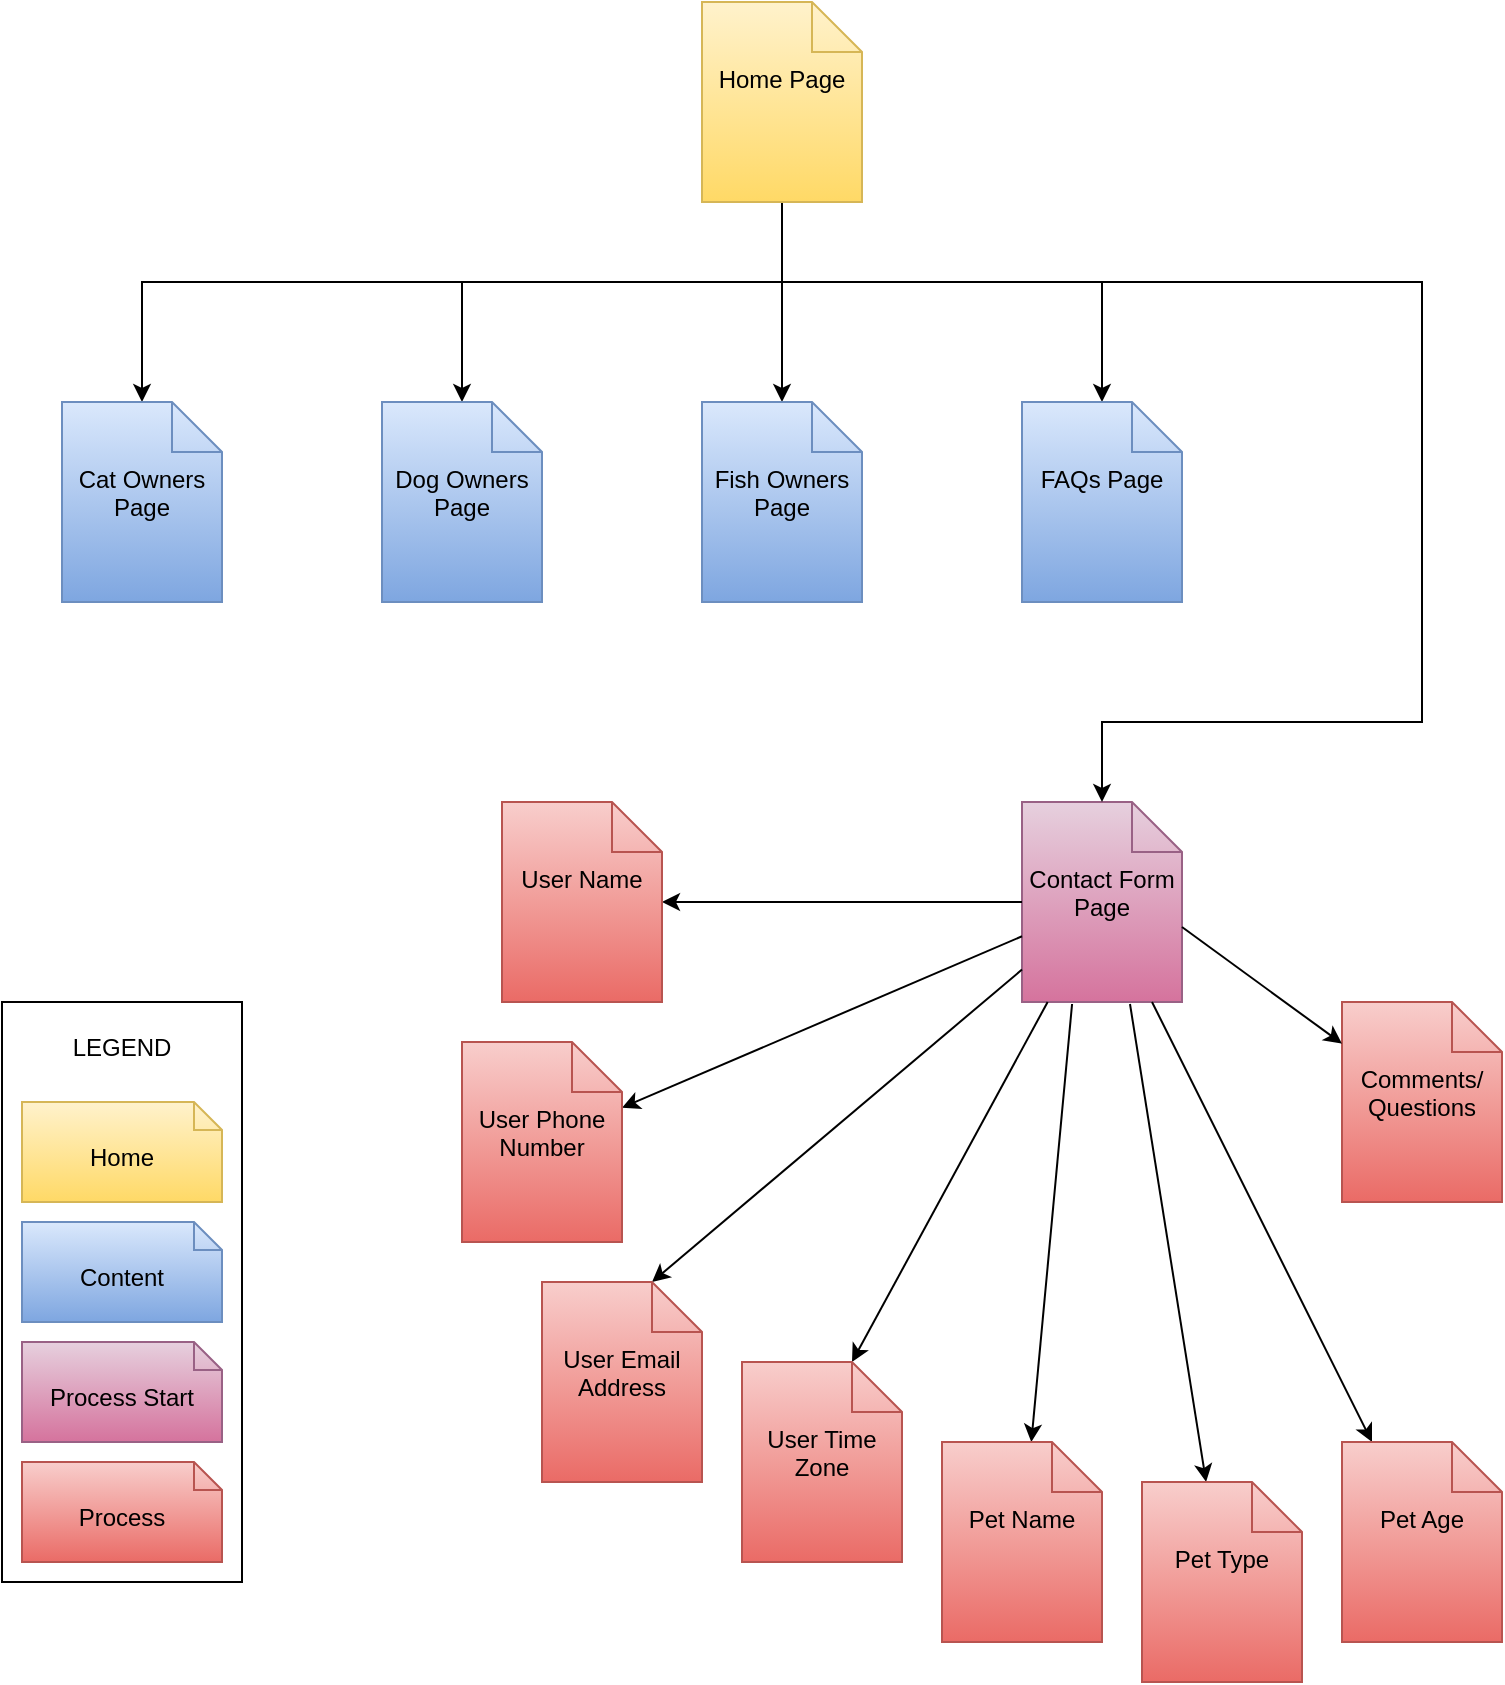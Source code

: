 <mxfile version="24.0.1" type="github">
  <diagram name="Page-1" id="z_wtiDczIMmnqcZvkEKk">
    <mxGraphModel dx="1687" dy="967" grid="1" gridSize="10" guides="1" tooltips="1" connect="1" arrows="1" fold="1" page="0" pageScale="1" pageWidth="850" pageHeight="1100" math="0" shadow="0">
      <root>
        <mxCell id="0" />
        <mxCell id="1" parent="0" />
        <mxCell id="S-SMaSlyM_VSbw7I8eMC-1" style="edgeStyle=orthogonalEdgeStyle;rounded=0;orthogonalLoop=1;jettySize=auto;html=1;exitX=0.5;exitY=1;exitDx=0;exitDy=0;exitPerimeter=0;endArrow=none;endFill=0;" parent="1" source="S-SMaSlyM_VSbw7I8eMC-2" edge="1">
          <mxGeometry relative="1" as="geometry">
            <mxPoint x="480" y="180" as="targetPoint" />
          </mxGeometry>
        </mxCell>
        <mxCell id="S-SMaSlyM_VSbw7I8eMC-2" value="&lt;font color=&quot;#000000&quot;&gt;Home Page&lt;/font&gt;" style="shape=note2;boundedLbl=1;whiteSpace=wrap;html=1;size=25;verticalAlign=top;align=center;fillColor=#fff2cc;strokeColor=#d6b656;gradientColor=#ffd966;" parent="1" vertex="1">
          <mxGeometry x="440" y="40" width="80" height="100" as="geometry" />
        </mxCell>
        <mxCell id="S-SMaSlyM_VSbw7I8eMC-3" style="edgeStyle=orthogonalEdgeStyle;rounded=0;orthogonalLoop=1;jettySize=auto;html=1;endArrow=none;endFill=0;startArrow=classic;startFill=1;" parent="1" source="S-SMaSlyM_VSbw7I8eMC-4" edge="1">
          <mxGeometry relative="1" as="geometry">
            <mxPoint x="400" y="180" as="targetPoint" />
            <Array as="points">
              <mxPoint x="160" y="180" />
            </Array>
          </mxGeometry>
        </mxCell>
        <mxCell id="S-SMaSlyM_VSbw7I8eMC-4" value="&lt;div&gt;&lt;font color=&quot;#000000&quot;&gt;Cat Owners Page&lt;/font&gt;&lt;/div&gt;" style="shape=note2;boundedLbl=1;whiteSpace=wrap;html=1;size=25;verticalAlign=top;align=center;gradientColor=#7ea6e0;fillColor=#dae8fc;strokeColor=#6c8ebf;" parent="1" vertex="1">
          <mxGeometry x="120" y="240" width="80" height="100" as="geometry" />
        </mxCell>
        <mxCell id="S-SMaSlyM_VSbw7I8eMC-5" style="edgeStyle=orthogonalEdgeStyle;rounded=0;orthogonalLoop=1;jettySize=auto;html=1;endArrow=none;endFill=0;startArrow=classic;startFill=1;" parent="1" source="S-SMaSlyM_VSbw7I8eMC-6" edge="1">
          <mxGeometry relative="1" as="geometry">
            <mxPoint x="400" y="180" as="targetPoint" />
            <Array as="points">
              <mxPoint x="320" y="180" />
            </Array>
          </mxGeometry>
        </mxCell>
        <mxCell id="S-SMaSlyM_VSbw7I8eMC-6" value="&lt;font color=&quot;#000000&quot;&gt;Dog Owners Page&lt;/font&gt;" style="shape=note2;boundedLbl=1;whiteSpace=wrap;html=1;size=25;verticalAlign=top;align=center;gradientColor=#7ea6e0;fillColor=#dae8fc;strokeColor=#6c8ebf;" parent="1" vertex="1">
          <mxGeometry x="280" y="240" width="80" height="100" as="geometry" />
        </mxCell>
        <mxCell id="S-SMaSlyM_VSbw7I8eMC-7" style="edgeStyle=orthogonalEdgeStyle;rounded=0;orthogonalLoop=1;jettySize=auto;html=1;endArrow=none;endFill=0;startArrow=classic;startFill=1;" parent="1" source="S-SMaSlyM_VSbw7I8eMC-8" edge="1">
          <mxGeometry relative="1" as="geometry">
            <mxPoint x="400" y="180" as="targetPoint" />
            <Array as="points">
              <mxPoint x="640" y="180" />
            </Array>
          </mxGeometry>
        </mxCell>
        <mxCell id="S-SMaSlyM_VSbw7I8eMC-8" value="&lt;font color=&quot;#000000&quot;&gt;FAQs Page&lt;/font&gt;" style="shape=note2;boundedLbl=1;whiteSpace=wrap;html=1;size=25;verticalAlign=top;align=center;gradientColor=#7ea6e0;fillColor=#dae8fc;strokeColor=#6c8ebf;" parent="1" vertex="1">
          <mxGeometry x="600" y="240" width="80" height="100" as="geometry" />
        </mxCell>
        <mxCell id="S-SMaSlyM_VSbw7I8eMC-9" style="edgeStyle=orthogonalEdgeStyle;rounded=0;orthogonalLoop=1;jettySize=auto;html=1;startArrow=classic;startFill=1;endArrow=none;endFill=0;" parent="1" source="S-SMaSlyM_VSbw7I8eMC-10" edge="1">
          <mxGeometry relative="1" as="geometry">
            <mxPoint x="480" y="180" as="targetPoint" />
          </mxGeometry>
        </mxCell>
        <mxCell id="S-SMaSlyM_VSbw7I8eMC-10" value="&lt;font color=&quot;#000000&quot;&gt;Fish Owners Page&lt;/font&gt;" style="shape=note2;boundedLbl=1;whiteSpace=wrap;html=1;size=25;verticalAlign=top;align=center;gradientColor=#7ea6e0;fillColor=#dae8fc;strokeColor=#6c8ebf;" parent="1" vertex="1">
          <mxGeometry x="440" y="240" width="80" height="100" as="geometry" />
        </mxCell>
        <mxCell id="S-SMaSlyM_VSbw7I8eMC-12" value="&lt;font color=&quot;#000000&quot;&gt;Contact Form Page&lt;/font&gt;" style="shape=note2;boundedLbl=1;whiteSpace=wrap;html=1;size=25;verticalAlign=top;align=center;gradientColor=#d5739d;fillColor=#e6d0de;strokeColor=#996185;" parent="1" vertex="1">
          <mxGeometry x="600" y="440" width="80" height="100" as="geometry" />
        </mxCell>
        <mxCell id="S-SMaSlyM_VSbw7I8eMC-13" value="LEGEND&lt;br&gt;&lt;br&gt;&lt;br&gt;&lt;br&gt;&lt;br&gt;&lt;br&gt;&lt;br&gt;&lt;br&gt;&lt;br&gt;&lt;br&gt;&lt;br&gt;&lt;br&gt;&lt;br&gt;&lt;br&gt;&lt;br&gt;&lt;br&gt;&lt;br&gt;&lt;br&gt;" style="rounded=0;whiteSpace=wrap;html=1;" parent="1" vertex="1">
          <mxGeometry x="90" y="540" width="120" height="290" as="geometry" />
        </mxCell>
        <mxCell id="S-SMaSlyM_VSbw7I8eMC-14" value="&lt;font color=&quot;#000000&quot;&gt;Content&lt;/font&gt;" style="shape=note2;boundedLbl=1;whiteSpace=wrap;html=1;size=14;verticalAlign=top;align=center;fillColor=#dae8fc;strokeColor=#6c8ebf;gradientColor=#7ea6e0;" parent="1" vertex="1">
          <mxGeometry x="100" y="650" width="100" height="50" as="geometry" />
        </mxCell>
        <mxCell id="S-SMaSlyM_VSbw7I8eMC-15" value="&lt;font color=&quot;#000000&quot;&gt;Process Start&lt;/font&gt;" style="shape=note2;boundedLbl=1;whiteSpace=wrap;html=1;size=14;verticalAlign=top;align=center;fillColor=#e6d0de;strokeColor=#996185;gradientColor=#d5739d;" parent="1" vertex="1">
          <mxGeometry x="100" y="710" width="100" height="50" as="geometry" />
        </mxCell>
        <mxCell id="S-SMaSlyM_VSbw7I8eMC-16" value="&lt;font color=&quot;#000000&quot;&gt;Home&lt;/font&gt;" style="shape=note2;boundedLbl=1;whiteSpace=wrap;html=1;size=14;verticalAlign=top;align=center;fillColor=#fff2cc;strokeColor=#d6b656;gradientColor=#ffd966;" parent="1" vertex="1">
          <mxGeometry x="100" y="590" width="100" height="50" as="geometry" />
        </mxCell>
        <mxCell id="S-SMaSlyM_VSbw7I8eMC-17" value="&lt;font color=&quot;#000000&quot;&gt;Process&lt;br&gt;&lt;/font&gt;" style="shape=note2;boundedLbl=1;whiteSpace=wrap;html=1;size=14;verticalAlign=top;align=center;fillColor=#f8cecc;strokeColor=#b85450;gradientColor=#ea6b66;" parent="1" vertex="1">
          <mxGeometry x="100" y="770" width="100" height="50" as="geometry" />
        </mxCell>
        <mxCell id="S-SMaSlyM_VSbw7I8eMC-18" style="rounded=0;orthogonalLoop=1;jettySize=auto;html=1;startArrow=classic;startFill=1;endArrow=none;endFill=0;" parent="1" source="S-SMaSlyM_VSbw7I8eMC-19" target="S-SMaSlyM_VSbw7I8eMC-12" edge="1">
          <mxGeometry relative="1" as="geometry" />
        </mxCell>
        <mxCell id="S-SMaSlyM_VSbw7I8eMC-19" value="&lt;font color=&quot;#000000&quot;&gt;User Name&lt;br&gt;&lt;/font&gt;" style="shape=note2;boundedLbl=1;whiteSpace=wrap;html=1;size=25;verticalAlign=top;align=center;gradientColor=#ea6b66;fillColor=#f8cecc;strokeColor=#b85450;" parent="1" vertex="1">
          <mxGeometry x="340" y="440" width="80" height="100" as="geometry" />
        </mxCell>
        <mxCell id="S-SMaSlyM_VSbw7I8eMC-20" style="rounded=0;orthogonalLoop=1;jettySize=auto;html=1;startArrow=classic;startFill=1;endArrow=none;endFill=0;" parent="1" source="S-SMaSlyM_VSbw7I8eMC-21" target="S-SMaSlyM_VSbw7I8eMC-12" edge="1">
          <mxGeometry relative="1" as="geometry" />
        </mxCell>
        <mxCell id="S-SMaSlyM_VSbw7I8eMC-21" value="&lt;font color=&quot;#000000&quot;&gt;User Phone Number&lt;br&gt;&lt;/font&gt;" style="shape=note2;boundedLbl=1;whiteSpace=wrap;html=1;size=25;verticalAlign=top;align=center;gradientColor=#ea6b66;fillColor=#f8cecc;strokeColor=#b85450;" parent="1" vertex="1">
          <mxGeometry x="320" y="560" width="80" height="100" as="geometry" />
        </mxCell>
        <mxCell id="S-SMaSlyM_VSbw7I8eMC-22" style="edgeStyle=none;rounded=0;orthogonalLoop=1;jettySize=auto;html=1;startArrow=classic;startFill=1;endArrow=none;endFill=0;exitX=0;exitY=0;exitDx=55;exitDy=0;exitPerimeter=0;" parent="1" source="S-SMaSlyM_VSbw7I8eMC-23" target="S-SMaSlyM_VSbw7I8eMC-12" edge="1">
          <mxGeometry relative="1" as="geometry" />
        </mxCell>
        <mxCell id="S-SMaSlyM_VSbw7I8eMC-23" value="&lt;font color=&quot;#000000&quot;&gt;User Email Address&lt;br&gt;&lt;/font&gt;" style="shape=note2;boundedLbl=1;whiteSpace=wrap;html=1;size=25;verticalAlign=top;align=center;gradientColor=#ea6b66;fillColor=#f8cecc;strokeColor=#b85450;" parent="1" vertex="1">
          <mxGeometry x="360" y="680" width="80" height="100" as="geometry" />
        </mxCell>
        <mxCell id="S-SMaSlyM_VSbw7I8eMC-24" style="edgeStyle=none;rounded=0;orthogonalLoop=1;jettySize=auto;html=1;startArrow=classic;startFill=1;endArrow=none;endFill=0;exitX=0;exitY=0;exitDx=55;exitDy=0;exitPerimeter=0;" parent="1" source="S-SMaSlyM_VSbw7I8eMC-25" target="S-SMaSlyM_VSbw7I8eMC-12" edge="1">
          <mxGeometry relative="1" as="geometry" />
        </mxCell>
        <mxCell id="S-SMaSlyM_VSbw7I8eMC-25" value="&lt;font color=&quot;#000000&quot;&gt;User Time Zone&lt;br&gt;&lt;/font&gt;" style="shape=note2;boundedLbl=1;whiteSpace=wrap;html=1;size=25;verticalAlign=top;align=center;gradientColor=#ea6b66;fillColor=#f8cecc;strokeColor=#b85450;" parent="1" vertex="1">
          <mxGeometry x="460" y="720" width="80" height="100" as="geometry" />
        </mxCell>
        <mxCell id="S-SMaSlyM_VSbw7I8eMC-26" style="edgeStyle=none;rounded=0;orthogonalLoop=1;jettySize=auto;html=1;entryX=0.313;entryY=1.01;entryDx=0;entryDy=0;entryPerimeter=0;startArrow=classic;startFill=1;endArrow=none;endFill=0;" parent="1" source="S-SMaSlyM_VSbw7I8eMC-27" target="S-SMaSlyM_VSbw7I8eMC-12" edge="1">
          <mxGeometry relative="1" as="geometry" />
        </mxCell>
        <mxCell id="S-SMaSlyM_VSbw7I8eMC-27" value="&lt;font color=&quot;#000000&quot;&gt;Pet Name&lt;br&gt;&lt;/font&gt;" style="shape=note2;boundedLbl=1;whiteSpace=wrap;html=1;size=25;verticalAlign=top;align=center;gradientColor=#ea6b66;fillColor=#f8cecc;strokeColor=#b85450;" parent="1" vertex="1">
          <mxGeometry x="560" y="760" width="80" height="100" as="geometry" />
        </mxCell>
        <mxCell id="S-SMaSlyM_VSbw7I8eMC-28" style="edgeStyle=none;rounded=0;orthogonalLoop=1;jettySize=auto;html=1;entryX=0.675;entryY=1.01;entryDx=0;entryDy=0;entryPerimeter=0;startArrow=classic;startFill=1;endArrow=none;endFill=0;" parent="1" source="S-SMaSlyM_VSbw7I8eMC-29" target="S-SMaSlyM_VSbw7I8eMC-12" edge="1">
          <mxGeometry relative="1" as="geometry" />
        </mxCell>
        <mxCell id="S-SMaSlyM_VSbw7I8eMC-29" value="&lt;font color=&quot;#000000&quot;&gt;Pet Type&lt;br&gt;&lt;/font&gt;" style="shape=note2;boundedLbl=1;whiteSpace=wrap;html=1;size=25;verticalAlign=top;align=center;gradientColor=#ea6b66;fillColor=#f8cecc;strokeColor=#b85450;" parent="1" vertex="1">
          <mxGeometry x="660" y="780" width="80" height="100" as="geometry" />
        </mxCell>
        <mxCell id="S-SMaSlyM_VSbw7I8eMC-30" style="edgeStyle=none;rounded=0;orthogonalLoop=1;jettySize=auto;html=1;startArrow=classic;startFill=1;endArrow=none;endFill=0;" parent="1" source="S-SMaSlyM_VSbw7I8eMC-31" target="S-SMaSlyM_VSbw7I8eMC-12" edge="1">
          <mxGeometry relative="1" as="geometry" />
        </mxCell>
        <mxCell id="S-SMaSlyM_VSbw7I8eMC-31" value="&lt;font color=&quot;#000000&quot;&gt;Pet Age&lt;br&gt;&lt;/font&gt;" style="shape=note2;boundedLbl=1;whiteSpace=wrap;html=1;size=25;verticalAlign=top;align=center;gradientColor=#ea6b66;fillColor=#f8cecc;strokeColor=#b85450;" parent="1" vertex="1">
          <mxGeometry x="760" y="760" width="80" height="100" as="geometry" />
        </mxCell>
        <mxCell id="fDcteMO4I9dI23GLRhAm-1" value="&lt;div&gt;Comments/&lt;/div&gt;&lt;div&gt;Questions&lt;br&gt;&lt;/div&gt;" style="shape=note2;boundedLbl=1;whiteSpace=wrap;html=1;size=25;verticalAlign=top;align=center;gradientColor=#ea6b66;fillColor=#f8cecc;strokeColor=#b85450;" vertex="1" parent="1">
          <mxGeometry x="760" y="540" width="80" height="100" as="geometry" />
        </mxCell>
        <mxCell id="fDcteMO4I9dI23GLRhAm-3" value="" style="endArrow=classic;html=1;rounded=0;exitX=0;exitY=0;exitDx=80;exitDy=62.5;exitPerimeter=0;" edge="1" parent="1" source="S-SMaSlyM_VSbw7I8eMC-12" target="fDcteMO4I9dI23GLRhAm-1">
          <mxGeometry width="50" height="50" relative="1" as="geometry">
            <mxPoint x="420" y="620" as="sourcePoint" />
            <mxPoint x="470" y="570" as="targetPoint" />
          </mxGeometry>
        </mxCell>
        <mxCell id="fDcteMO4I9dI23GLRhAm-4" value="" style="endArrow=classic;html=1;rounded=0;edgeStyle=orthogonalEdgeStyle;entryX=0.5;entryY=0;entryDx=0;entryDy=0;entryPerimeter=0;" edge="1" parent="1" target="S-SMaSlyM_VSbw7I8eMC-12">
          <mxGeometry width="50" height="50" relative="1" as="geometry">
            <mxPoint x="640" y="180" as="sourcePoint" />
            <mxPoint x="640" y="400" as="targetPoint" />
            <Array as="points">
              <mxPoint x="800" y="180" />
              <mxPoint x="800" y="400" />
              <mxPoint x="640" y="400" />
            </Array>
          </mxGeometry>
        </mxCell>
      </root>
    </mxGraphModel>
  </diagram>
</mxfile>

